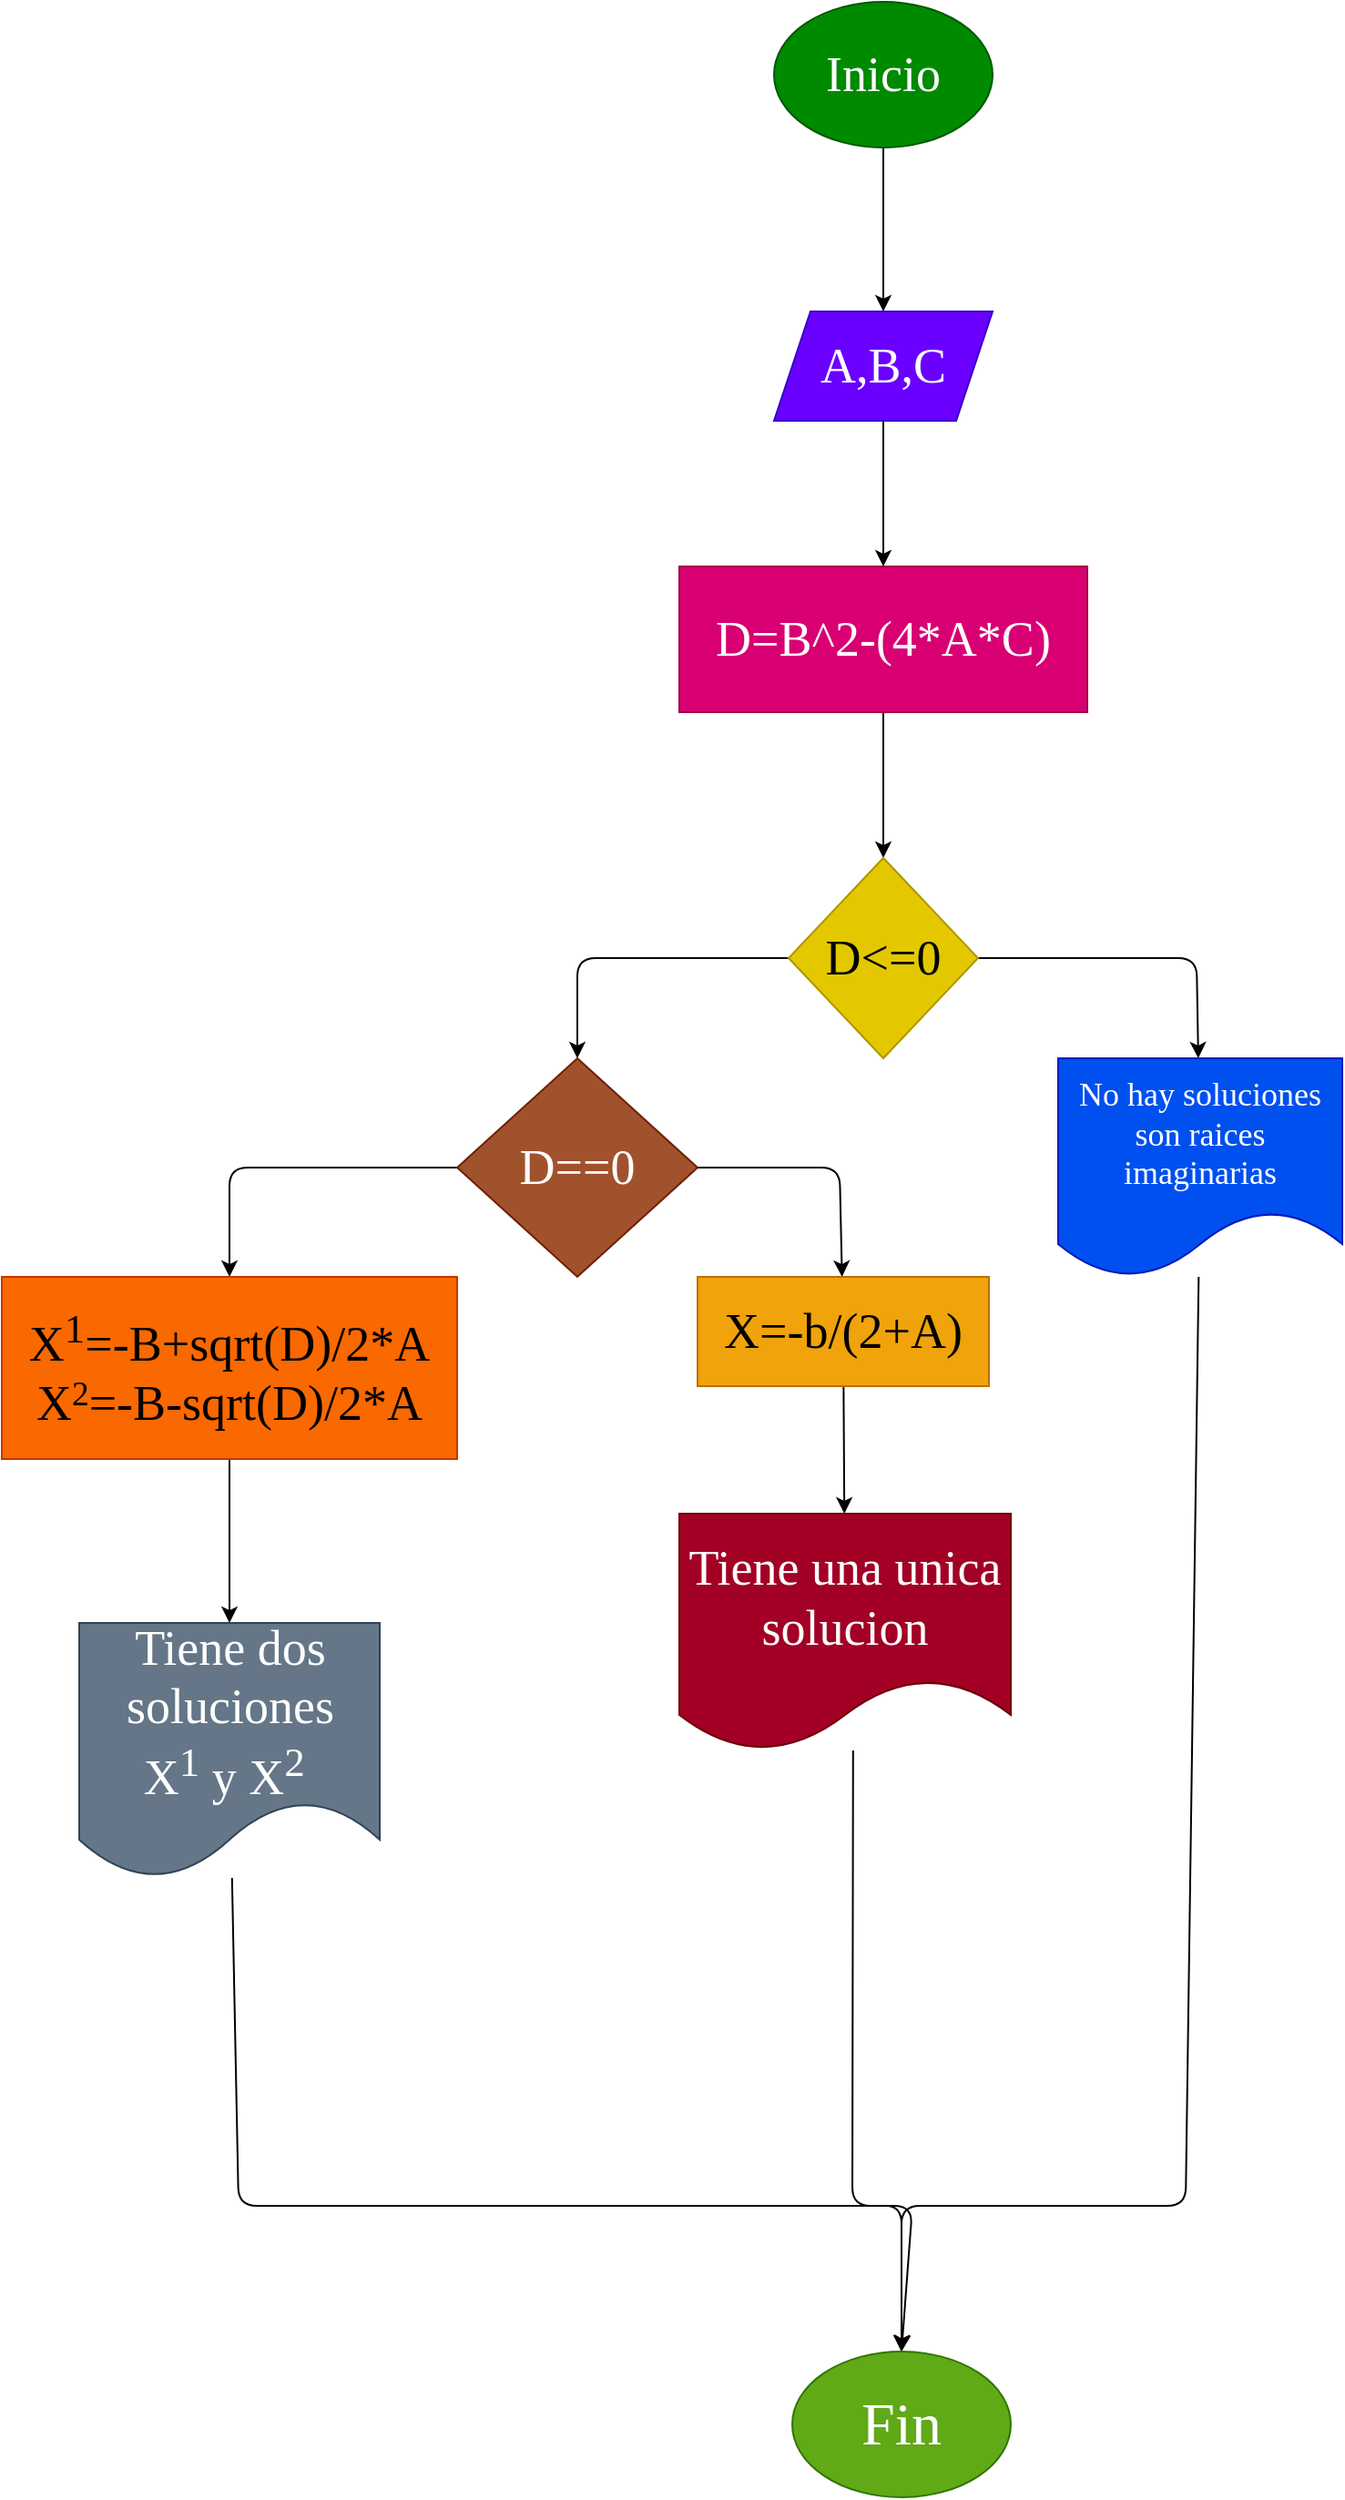 <mxfile>
    <diagram id="TsHCjm7W-puMc6sQwqfO" name="Página-1">
        <mxGraphModel dx="1477" dy="409" grid="1" gridSize="10" guides="1" tooltips="1" connect="1" arrows="1" fold="1" page="1" pageScale="1" pageWidth="827" pageHeight="1169" math="1" shadow="0">
            <root>
                <mxCell id="0"/>
                <mxCell id="1" parent="0"/>
                <mxCell id="4" value="" style="edgeStyle=none;html=1;fontFamily=Comic Sans MS;fontSize=27;" parent="1" source="2" target="3" edge="1">
                    <mxGeometry relative="1" as="geometry"/>
                </mxCell>
                <mxCell id="2" value="Inicio" style="ellipse;whiteSpace=wrap;html=1;fillColor=#008a00;fontColor=#ffffff;strokeColor=#005700;fontFamily=Comic Sans MS;fontSize=27;" parent="1" vertex="1">
                    <mxGeometry x="354" y="30" width="120" height="80" as="geometry"/>
                </mxCell>
                <mxCell id="6" value="" style="edgeStyle=none;html=1;fontFamily=Comic Sans MS;fontSize=27;" parent="1" source="3" target="5" edge="1">
                    <mxGeometry relative="1" as="geometry"/>
                </mxCell>
                <mxCell id="3" value="A,B,C" style="shape=parallelogram;perimeter=parallelogramPerimeter;whiteSpace=wrap;html=1;fixedSize=1;fontSize=27;fontFamily=Comic Sans MS;fillColor=#6a00ff;strokeColor=#3700CC;fontColor=#ffffff;" parent="1" vertex="1">
                    <mxGeometry x="354" y="200" width="120" height="60" as="geometry"/>
                </mxCell>
                <mxCell id="8" value="" style="edgeStyle=none;html=1;fontFamily=Comic Sans MS;fontSize=27;" parent="1" source="5" target="7" edge="1">
                    <mxGeometry relative="1" as="geometry"/>
                </mxCell>
                <mxCell id="5" value="D=B^2-(4*A*C)" style="whiteSpace=wrap;html=1;fontSize=27;fontFamily=Comic Sans MS;fillColor=#d80073;strokeColor=#A50040;fontColor=#ffffff;" parent="1" vertex="1">
                    <mxGeometry x="302" y="340" width="224" height="80" as="geometry"/>
                </mxCell>
                <mxCell id="10" value="" style="edgeStyle=none;html=1;fontFamily=Comic Sans MS;fontSize=27;" parent="1" source="7" target="9" edge="1">
                    <mxGeometry relative="1" as="geometry">
                        <Array as="points">
                            <mxPoint x="586" y="555"/>
                        </Array>
                    </mxGeometry>
                </mxCell>
                <mxCell id="12" value="" style="edgeStyle=none;html=1;fontFamily=Comic Sans MS;fontSize=27;" parent="1" source="7" target="11" edge="1">
                    <mxGeometry relative="1" as="geometry">
                        <Array as="points">
                            <mxPoint x="246" y="555"/>
                        </Array>
                    </mxGeometry>
                </mxCell>
                <mxCell id="7" value="D&amp;lt;=0" style="rhombus;whiteSpace=wrap;html=1;fontSize=27;fontFamily=Comic Sans MS;fillColor=#e3c800;strokeColor=#B09500;fontColor=#000000;" parent="1" vertex="1">
                    <mxGeometry x="362" y="500" width="104" height="110" as="geometry"/>
                </mxCell>
                <mxCell id="26" style="edgeStyle=none;html=1;entryX=0.5;entryY=0;entryDx=0;entryDy=0;fontFamily=Comic Sans MS;fontSize=18;" parent="1" source="9" target="23" edge="1">
                    <mxGeometry relative="1" as="geometry">
                        <Array as="points">
                            <mxPoint x="580" y="1240"/>
                            <mxPoint x="424" y="1240"/>
                        </Array>
                    </mxGeometry>
                </mxCell>
                <mxCell id="9" value="No hay soluciones son raices imaginarias" style="shape=document;whiteSpace=wrap;html=1;boundedLbl=1;fontSize=18;fontFamily=Comic Sans MS;fillColor=#0050ef;strokeColor=#001DBC;fontColor=#ffffff;" parent="1" vertex="1">
                    <mxGeometry x="510" y="610" width="156" height="120" as="geometry"/>
                </mxCell>
                <mxCell id="14" value="" style="edgeStyle=none;html=1;fontFamily=Comic Sans MS;fontSize=18;" parent="1" source="11" target="13" edge="1">
                    <mxGeometry relative="1" as="geometry">
                        <Array as="points">
                            <mxPoint x="390" y="670"/>
                        </Array>
                    </mxGeometry>
                </mxCell>
                <mxCell id="16" value="" style="edgeStyle=none;html=1;fontFamily=Comic Sans MS;fontSize=18;" parent="1" source="11" target="15" edge="1">
                    <mxGeometry relative="1" as="geometry">
                        <Array as="points">
                            <mxPoint x="55" y="670"/>
                        </Array>
                    </mxGeometry>
                </mxCell>
                <mxCell id="11" value="D==0" style="rhombus;whiteSpace=wrap;html=1;fontSize=27;fontFamily=Comic Sans MS;fillColor=#a0522d;strokeColor=#6D1F00;fontColor=#ffffff;" parent="1" vertex="1">
                    <mxGeometry x="180" y="610" width="132" height="120" as="geometry"/>
                </mxCell>
                <mxCell id="22" value="" style="edgeStyle=none;html=1;fontFamily=Comic Sans MS;fontSize=18;" parent="1" source="13" target="21" edge="1">
                    <mxGeometry relative="1" as="geometry"/>
                </mxCell>
                <mxCell id="13" value="X=-b/(2+A)" style="whiteSpace=wrap;html=1;fontSize=27;fontFamily=Comic Sans MS;fillColor=#f0a30a;strokeColor=#BD7000;fontColor=#000000;" parent="1" vertex="1">
                    <mxGeometry x="312" y="730" width="160" height="60" as="geometry"/>
                </mxCell>
                <mxCell id="20" value="" style="edgeStyle=none;html=1;fontFamily=Comic Sans MS;fontSize=18;" parent="1" source="15" target="19" edge="1">
                    <mxGeometry relative="1" as="geometry"/>
                </mxCell>
                <mxCell id="15" value="X&lt;sup&gt;1&lt;/sup&gt;=-B+sqrt(D)/2*A&lt;br&gt;X&lt;span style=&quot;font-size: 22.5px&quot;&gt;&lt;sup&gt;2&lt;/sup&gt;&lt;/span&gt;=-B-sqrt(D)/2*A" style="whiteSpace=wrap;html=1;fontSize=27;fontFamily=Comic Sans MS;fillColor=#fa6800;strokeColor=#C73500;fontColor=#000000;" parent="1" vertex="1">
                    <mxGeometry x="-70" y="730" width="250" height="100" as="geometry"/>
                </mxCell>
                <mxCell id="24" style="edgeStyle=none;html=1;entryX=0.5;entryY=0;entryDx=0;entryDy=0;fontFamily=Comic Sans MS;fontSize=18;" parent="1" source="19" target="23" edge="1">
                    <mxGeometry relative="1" as="geometry">
                        <Array as="points">
                            <mxPoint x="60" y="1240"/>
                            <mxPoint x="430" y="1240"/>
                        </Array>
                    </mxGeometry>
                </mxCell>
                <mxCell id="19" value="Tiene dos soluciones X&lt;sup&gt;1&lt;/sup&gt;&amp;nbsp;y X&lt;sup&gt;2&lt;/sup&gt;&amp;nbsp;" style="shape=document;whiteSpace=wrap;html=1;boundedLbl=1;fontSize=27;fontFamily=Comic Sans MS;fillColor=#647687;strokeColor=#314354;fontColor=#ffffff;" parent="1" vertex="1">
                    <mxGeometry x="-27.5" y="920" width="165" height="140" as="geometry"/>
                </mxCell>
                <mxCell id="25" style="edgeStyle=none;html=1;fontFamily=Comic Sans MS;fontSize=18;entryX=0.5;entryY=0;entryDx=0;entryDy=0;" parent="1" target="23" edge="1">
                    <mxGeometry relative="1" as="geometry">
                        <mxPoint x="411" y="1250" as="targetPoint"/>
                        <mxPoint x="397.4" y="990" as="sourcePoint"/>
                        <Array as="points">
                            <mxPoint x="397" y="1240"/>
                            <mxPoint x="424" y="1240"/>
                        </Array>
                    </mxGeometry>
                </mxCell>
                <mxCell id="21" value="Tiene una unica solucion" style="shape=document;whiteSpace=wrap;html=1;boundedLbl=1;fontSize=27;fontFamily=Comic Sans MS;fillColor=#a20025;strokeColor=#6F0000;fontColor=#ffffff;" parent="1" vertex="1">
                    <mxGeometry x="302" y="860" width="182" height="130" as="geometry"/>
                </mxCell>
                <mxCell id="23" value="Fin" style="ellipse;whiteSpace=wrap;html=1;fontFamily=Comic Sans MS;fontSize=33;fillColor=#60a917;fontColor=#ffffff;strokeColor=#2D7600;" parent="1" vertex="1">
                    <mxGeometry x="364" y="1320" width="120" height="80" as="geometry"/>
                </mxCell>
            </root>
        </mxGraphModel>
    </diagram>
</mxfile>